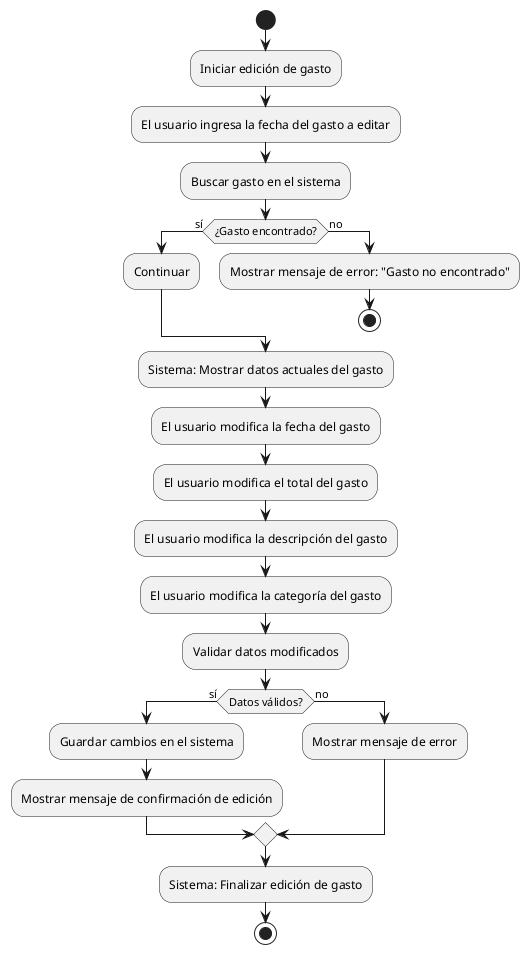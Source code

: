 @startuml editar gasto

start

:Iniciar edición de gasto;
:El usuario ingresa la fecha del gasto a editar;
:Buscar gasto en el sistema;
if (¿Gasto encontrado?) then (sí)
  :Continuar;
else (no)
  :Mostrar mensaje de error: "Gasto no encontrado";
  stop
endif

:Sistema: Mostrar datos actuales del gasto;
:El usuario modifica la fecha del gasto;
:El usuario modifica el total del gasto;
:El usuario modifica la descripción del gasto;
:El usuario modifica la categoría del gasto;
:Validar datos modificados;

if (Datos válidos?) then (sí)
  :Guardar cambios en el sistema;
  :Mostrar mensaje de confirmación de edición;
else (no)
  :Mostrar mensaje de error;
endif

:Sistema: Finalizar edición de gasto;
stop

@enduml
